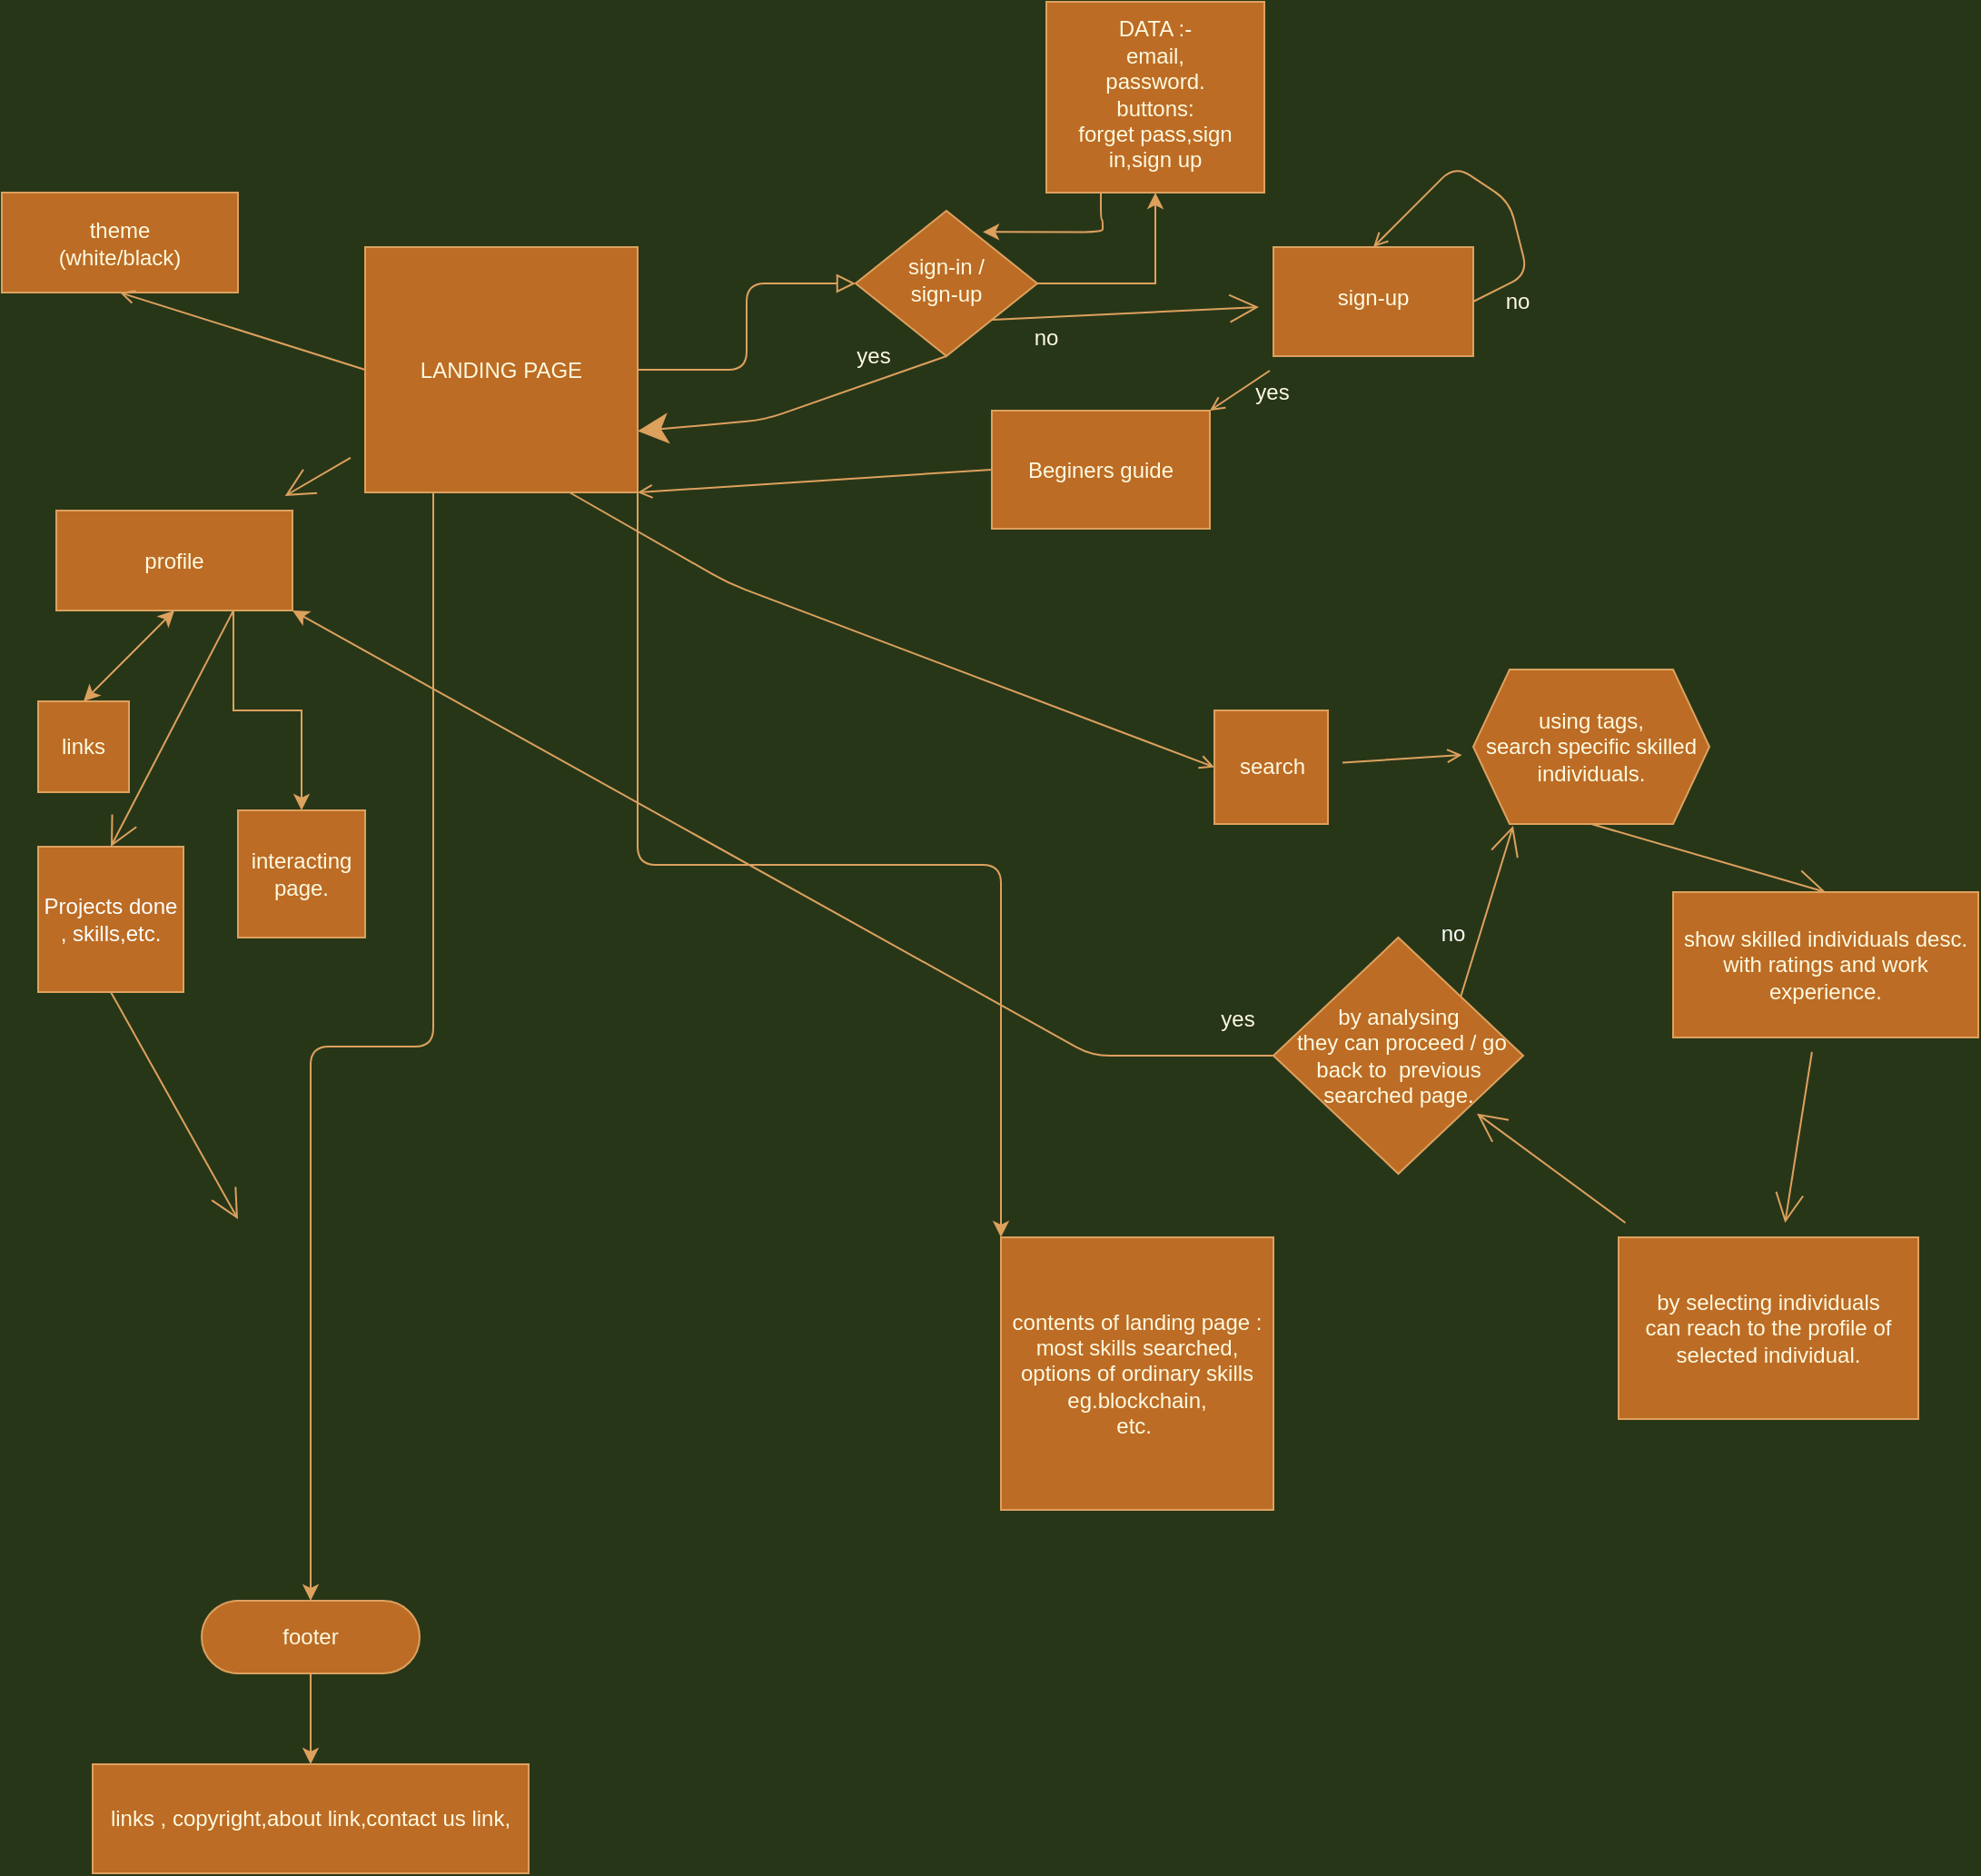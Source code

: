 <mxfile version="15.3.7" type="github">
  <diagram id="C5RBs43oDa-KdzZeNtuy" name="Page-1">
    <mxGraphModel dx="1736" dy="964" grid="1" gridSize="10" guides="1" tooltips="1" connect="1" arrows="1" fold="1" page="1" pageScale="1" pageWidth="1169" pageHeight="1654" background="#283618" math="0" shadow="0">
      <root>
        <mxCell id="WIyWlLk6GJQsqaUBKTNV-0" />
        <mxCell id="WIyWlLk6GJQsqaUBKTNV-1" parent="WIyWlLk6GJQsqaUBKTNV-0" />
        <mxCell id="LcvHuHoWbDxBW1VOArnz-20" value="theme&lt;br&gt;(white/black)" style="whiteSpace=wrap;html=1;hachureGap=4;pointerEvents=0;fontColor=#FEFAE0;strokeColor=#DDA15E;fillColor=#BC6C25;arcSize=50;" parent="WIyWlLk6GJQsqaUBKTNV-1" vertex="1">
          <mxGeometry x="10" y="305" width="130" height="55" as="geometry" />
        </mxCell>
        <mxCell id="LcvHuHoWbDxBW1VOArnz-49" style="edgeStyle=none;orthogonalLoop=1;jettySize=auto;html=1;fontColor=#FEFAE0;endArrow=open;sourcePerimeterSpacing=8;targetPerimeterSpacing=8;strokeColor=#DDA15E;fillColor=#BC6C25;entryX=0;entryY=0.5;entryDx=0;entryDy=0;exitX=0.75;exitY=1;exitDx=0;exitDy=0;labelBackgroundColor=#283618;" parent="WIyWlLk6GJQsqaUBKTNV-1" source="LcvHuHoWbDxBW1VOArnz-36" target="LcvHuHoWbDxBW1VOArnz-25" edge="1">
          <mxGeometry relative="1" as="geometry">
            <mxPoint x="460" y="590" as="sourcePoint" />
            <mxPoint x="500" y="580" as="targetPoint" />
            <Array as="points">
              <mxPoint x="410" y="520" />
            </Array>
          </mxGeometry>
        </mxCell>
        <mxCell id="LcvHuHoWbDxBW1VOArnz-51" value="" style="edgeStyle=none;orthogonalLoop=1;jettySize=auto;html=1;fontColor=#FEFAE0;endArrow=open;sourcePerimeterSpacing=8;targetPerimeterSpacing=8;strokeColor=#DDA15E;fillColor=#BC6C25;labelBackgroundColor=#283618;" parent="WIyWlLk6GJQsqaUBKTNV-1" source="LcvHuHoWbDxBW1VOArnz-25" target="LcvHuHoWbDxBW1VOArnz-50" edge="1">
          <mxGeometry relative="1" as="geometry" />
        </mxCell>
        <mxCell id="LcvHuHoWbDxBW1VOArnz-25" value="search" style="whiteSpace=wrap;html=1;aspect=fixed;hachureGap=4;pointerEvents=0;fontColor=#FEFAE0;strokeColor=#DDA15E;fillColor=#BC6C25;" parent="WIyWlLk6GJQsqaUBKTNV-1" vertex="1">
          <mxGeometry x="677.5" y="590" width="62.5" height="62.5" as="geometry" />
        </mxCell>
        <mxCell id="LcvHuHoWbDxBW1VOArnz-29" value="" style="html=1;jettySize=auto;orthogonalLoop=1;fontSize=11;endArrow=block;endFill=0;endSize=8;strokeWidth=1;shadow=0;labelBackgroundColor=none;edgeStyle=orthogonalEdgeStyle;strokeColor=#DDA15E;fontColor=#FEFAE0;exitX=1;exitY=0.5;exitDx=0;exitDy=0;" parent="WIyWlLk6GJQsqaUBKTNV-1" source="LcvHuHoWbDxBW1VOArnz-36" target="LcvHuHoWbDxBW1VOArnz-31" edge="1">
          <mxGeometry relative="1" as="geometry">
            <mxPoint x="320" y="395" as="sourcePoint" />
          </mxGeometry>
        </mxCell>
        <mxCell id="LcvHuHoWbDxBW1VOArnz-30" value="" style="edgeStyle=none;orthogonalLoop=1;jettySize=auto;html=1;fontColor=#FEFAE0;endArrow=open;startSize=14;endSize=14;sourcePerimeterSpacing=8;targetPerimeterSpacing=8;strokeColor=#DDA15E;fillColor=#BC6C25;labelBackgroundColor=#283618;exitX=1;exitY=1;exitDx=0;exitDy=0;" parent="WIyWlLk6GJQsqaUBKTNV-1" source="LcvHuHoWbDxBW1VOArnz-31" target="LcvHuHoWbDxBW1VOArnz-34" edge="1">
          <mxGeometry relative="1" as="geometry" />
        </mxCell>
        <mxCell id="eBmody1IOq-LgtZGV7bU-10" value="" style="edgeStyle=orthogonalEdgeStyle;rounded=0;orthogonalLoop=1;jettySize=auto;html=1;startSize=30;strokeColor=#DDA15E;labelBackgroundColor=#283618;fontColor=#FEFAE0;" edge="1" parent="WIyWlLk6GJQsqaUBKTNV-1" source="LcvHuHoWbDxBW1VOArnz-31" target="eBmody1IOq-LgtZGV7bU-9">
          <mxGeometry relative="1" as="geometry" />
        </mxCell>
        <mxCell id="LcvHuHoWbDxBW1VOArnz-31" value="sign-in /&lt;br&gt;sign-up&lt;br&gt;" style="rhombus;whiteSpace=wrap;html=1;shadow=0;fontFamily=Helvetica;fontSize=12;align=center;strokeWidth=1;spacing=6;spacingTop=-4;fillColor=#BC6C25;strokeColor=#DDA15E;fontColor=#FEFAE0;" parent="WIyWlLk6GJQsqaUBKTNV-1" vertex="1">
          <mxGeometry x="480" y="315" width="100" height="80" as="geometry" />
        </mxCell>
        <mxCell id="LcvHuHoWbDxBW1VOArnz-32" value="yes&lt;br&gt;" style="text;html=1;strokeColor=none;fillColor=none;align=center;verticalAlign=middle;whiteSpace=wrap;hachureGap=4;pointerEvents=0;fontColor=#FEFAE0;" parent="WIyWlLk6GJQsqaUBKTNV-1" vertex="1">
          <mxGeometry x="470" y="385" width="40" height="20" as="geometry" />
        </mxCell>
        <mxCell id="LcvHuHoWbDxBW1VOArnz-33" value="" style="edgeStyle=none;orthogonalLoop=1;jettySize=auto;html=1;fontColor=#FEFAE0;endArrow=open;sourcePerimeterSpacing=8;targetPerimeterSpacing=8;strokeColor=#DDA15E;fillColor=#BC6C25;entryX=1;entryY=0;entryDx=0;entryDy=0;labelBackgroundColor=#283618;" parent="WIyWlLk6GJQsqaUBKTNV-1" source="LcvHuHoWbDxBW1VOArnz-34" target="LcvHuHoWbDxBW1VOArnz-52" edge="1">
          <mxGeometry relative="1" as="geometry">
            <mxPoint x="530" y="510" as="targetPoint" />
          </mxGeometry>
        </mxCell>
        <mxCell id="LcvHuHoWbDxBW1VOArnz-45" value="" style="edgeStyle=none;orthogonalLoop=1;jettySize=auto;html=1;fontColor=#FEFAE0;endArrow=open;sourcePerimeterSpacing=8;targetPerimeterSpacing=8;strokeColor=#DDA15E;fillColor=#BC6C25;entryX=0.5;entryY=0;entryDx=0;entryDy=0;exitX=1;exitY=0.5;exitDx=0;exitDy=0;labelBackgroundColor=#283618;" parent="WIyWlLk6GJQsqaUBKTNV-1" source="LcvHuHoWbDxBW1VOArnz-34" target="LcvHuHoWbDxBW1VOArnz-34" edge="1">
          <mxGeometry relative="1" as="geometry">
            <mxPoint x="718" y="360" as="targetPoint" />
            <Array as="points">
              <mxPoint x="850" y="350" />
              <mxPoint x="840" y="310" />
              <mxPoint x="810" y="290" />
            </Array>
          </mxGeometry>
        </mxCell>
        <mxCell id="LcvHuHoWbDxBW1VOArnz-34" value="sign-up" style="whiteSpace=wrap;html=1;shadow=0;fontColor=#FEFAE0;strokeColor=#DDA15E;strokeWidth=1;fillColor=#BC6C25;spacing=6;spacingTop=-4;" parent="WIyWlLk6GJQsqaUBKTNV-1" vertex="1">
          <mxGeometry x="710" y="335" width="110" height="60" as="geometry" />
        </mxCell>
        <mxCell id="LcvHuHoWbDxBW1VOArnz-35" value="" style="edgeStyle=none;orthogonalLoop=1;jettySize=auto;html=1;fontColor=#FEFAE0;endArrow=open;startSize=14;endSize=14;sourcePerimeterSpacing=8;targetPerimeterSpacing=8;strokeColor=#DDA15E;fillColor=#BC6C25;labelBackgroundColor=#283618;" parent="WIyWlLk6GJQsqaUBKTNV-1" source="LcvHuHoWbDxBW1VOArnz-36" target="LcvHuHoWbDxBW1VOArnz-40" edge="1">
          <mxGeometry relative="1" as="geometry" />
        </mxCell>
        <mxCell id="LcvHuHoWbDxBW1VOArnz-46" style="edgeStyle=none;orthogonalLoop=1;jettySize=auto;html=1;exitX=0;exitY=0.5;exitDx=0;exitDy=0;fontColor=#FEFAE0;endArrow=open;sourcePerimeterSpacing=8;targetPerimeterSpacing=8;strokeColor=#DDA15E;fillColor=#BC6C25;entryX=0.5;entryY=1;entryDx=0;entryDy=0;labelBackgroundColor=#283618;" parent="WIyWlLk6GJQsqaUBKTNV-1" source="LcvHuHoWbDxBW1VOArnz-36" target="LcvHuHoWbDxBW1VOArnz-20" edge="1">
          <mxGeometry relative="1" as="geometry">
            <mxPoint x="275" y="310" as="targetPoint" />
          </mxGeometry>
        </mxCell>
        <mxCell id="LcvHuHoWbDxBW1VOArnz-53" style="edgeStyle=none;orthogonalLoop=1;jettySize=auto;html=1;exitX=0;exitY=0.5;exitDx=0;exitDy=0;fontColor=#FEFAE0;endArrow=open;sourcePerimeterSpacing=8;targetPerimeterSpacing=8;strokeColor=#DDA15E;fillColor=#BC6C25;entryX=1;entryY=1;entryDx=0;entryDy=0;labelBackgroundColor=#283618;" parent="WIyWlLk6GJQsqaUBKTNV-1" source="LcvHuHoWbDxBW1VOArnz-52" target="LcvHuHoWbDxBW1VOArnz-36" edge="1">
          <mxGeometry relative="1" as="geometry">
            <mxPoint x="380" y="500" as="targetPoint" />
          </mxGeometry>
        </mxCell>
        <mxCell id="eBmody1IOq-LgtZGV7bU-22" style="edgeStyle=orthogonalEdgeStyle;curved=0;rounded=1;sketch=0;orthogonalLoop=1;jettySize=auto;html=1;exitX=0.25;exitY=1;exitDx=0;exitDy=0;fontColor=#FEFAE0;strokeColor=#DDA15E;fillColor=#BC6C25;entryX=0.5;entryY=0;entryDx=0;entryDy=0;" edge="1" parent="WIyWlLk6GJQsqaUBKTNV-1" source="LcvHuHoWbDxBW1VOArnz-36" target="eBmody1IOq-LgtZGV7bU-23">
          <mxGeometry relative="1" as="geometry">
            <mxPoint x="320" y="710" as="targetPoint" />
          </mxGeometry>
        </mxCell>
        <mxCell id="eBmody1IOq-LgtZGV7bU-39" style="edgeStyle=orthogonalEdgeStyle;curved=0;rounded=1;sketch=0;orthogonalLoop=1;jettySize=auto;html=1;fontColor=#FEFAE0;strokeColor=#DDA15E;fillColor=#BC6C25;entryX=0;entryY=0;entryDx=0;entryDy=0;exitX=1;exitY=1;exitDx=0;exitDy=0;" edge="1" parent="WIyWlLk6GJQsqaUBKTNV-1" source="LcvHuHoWbDxBW1VOArnz-36" target="eBmody1IOq-LgtZGV7bU-40">
          <mxGeometry relative="1" as="geometry">
            <mxPoint x="585.0" y="930" as="targetPoint" />
          </mxGeometry>
        </mxCell>
        <mxCell id="LcvHuHoWbDxBW1VOArnz-36" value="LANDING PAGE" style="whiteSpace=wrap;html=1;hachureGap=4;pointerEvents=0;fontColor=#FEFAE0;strokeColor=#DDA15E;fillColor=#BC6C25;" parent="WIyWlLk6GJQsqaUBKTNV-1" vertex="1">
          <mxGeometry x="210" y="335" width="150" height="135" as="geometry" />
        </mxCell>
        <mxCell id="LcvHuHoWbDxBW1VOArnz-37" value="no&lt;br&gt;" style="text;html=1;strokeColor=none;fillColor=none;align=center;verticalAlign=middle;whiteSpace=wrap;hachureGap=4;pointerEvents=0;fontColor=#FEFAE0;" parent="WIyWlLk6GJQsqaUBKTNV-1" vertex="1">
          <mxGeometry x="565" y="375" width="40" height="20" as="geometry" />
        </mxCell>
        <mxCell id="LcvHuHoWbDxBW1VOArnz-38" value="yes&lt;br&gt;" style="text;html=1;align=center;verticalAlign=middle;resizable=0;points=[];autosize=1;strokeColor=none;fillColor=none;fontColor=#FEFAE0;" parent="WIyWlLk6GJQsqaUBKTNV-1" vertex="1">
          <mxGeometry x="693.75" y="405" width="30" height="20" as="geometry" />
        </mxCell>
        <mxCell id="LcvHuHoWbDxBW1VOArnz-39" value="no&lt;br&gt;" style="text;html=1;align=center;verticalAlign=middle;resizable=0;points=[];autosize=1;strokeColor=none;fillColor=none;fontColor=#FEFAE0;" parent="WIyWlLk6GJQsqaUBKTNV-1" vertex="1">
          <mxGeometry x="829" y="355" width="30" height="20" as="geometry" />
        </mxCell>
        <mxCell id="8aZUzSBgcshO3j6YFhV9-7" style="edgeStyle=none;orthogonalLoop=1;jettySize=auto;html=1;exitX=0.75;exitY=1;exitDx=0;exitDy=0;endArrow=open;startSize=14;endSize=14;sourcePerimeterSpacing=8;targetPerimeterSpacing=8;strokeColor=#DDA15E;entryX=0.5;entryY=0;entryDx=0;entryDy=0;fontColor=#FEFAE0;labelBackgroundColor=#283618;" parent="WIyWlLk6GJQsqaUBKTNV-1" source="LcvHuHoWbDxBW1VOArnz-40" target="8aZUzSBgcshO3j6YFhV9-8" edge="1">
          <mxGeometry relative="1" as="geometry">
            <mxPoint x="160" y="580" as="targetPoint" />
          </mxGeometry>
        </mxCell>
        <mxCell id="eBmody1IOq-LgtZGV7bU-16" style="edgeStyle=orthogonalEdgeStyle;rounded=0;orthogonalLoop=1;jettySize=auto;html=1;exitX=0.75;exitY=1;exitDx=0;exitDy=0;startSize=30;strokeColor=#DDA15E;labelBackgroundColor=#283618;fontColor=#FEFAE0;" edge="1" parent="WIyWlLk6GJQsqaUBKTNV-1" source="LcvHuHoWbDxBW1VOArnz-40" target="8aZUzSBgcshO3j6YFhV9-5">
          <mxGeometry relative="1" as="geometry">
            <mxPoint x="160" y="670" as="targetPoint" />
          </mxGeometry>
        </mxCell>
        <mxCell id="LcvHuHoWbDxBW1VOArnz-40" value="profile&lt;br&gt;" style="whiteSpace=wrap;html=1;hachureGap=4;pointerEvents=0;fontColor=#FEFAE0;strokeColor=#DDA15E;fillColor=#BC6C25;arcSize=50;" parent="WIyWlLk6GJQsqaUBKTNV-1" vertex="1">
          <mxGeometry x="40" y="480" width="130" height="55" as="geometry" />
        </mxCell>
        <mxCell id="LcvHuHoWbDxBW1VOArnz-41" value="" style="endArrow=classic;html=1;fontColor=#FEFAE0;startSize=14;endSize=14;sourcePerimeterSpacing=8;targetPerimeterSpacing=8;strokeColor=#DDA15E;fillColor=#BC6C25;exitX=0.5;exitY=1;exitDx=0;exitDy=0;entryX=1;entryY=0.75;entryDx=0;entryDy=0;labelBackgroundColor=#283618;" parent="WIyWlLk6GJQsqaUBKTNV-1" source="LcvHuHoWbDxBW1VOArnz-31" target="LcvHuHoWbDxBW1VOArnz-36" edge="1">
          <mxGeometry width="50" height="50" relative="1" as="geometry">
            <mxPoint x="430" y="505" as="sourcePoint" />
            <mxPoint x="480" y="455" as="targetPoint" />
            <Array as="points">
              <mxPoint x="430" y="430" />
            </Array>
          </mxGeometry>
        </mxCell>
        <mxCell id="LcvHuHoWbDxBW1VOArnz-42" value="links" style="whiteSpace=wrap;html=1;aspect=fixed;hachureGap=4;pointerEvents=0;fontColor=#FEFAE0;strokeColor=#DDA15E;fillColor=#BC6C25;" parent="WIyWlLk6GJQsqaUBKTNV-1" vertex="1">
          <mxGeometry x="30" y="585" width="50" height="50" as="geometry" />
        </mxCell>
        <mxCell id="LcvHuHoWbDxBW1VOArnz-43" value="" style="endArrow=classic;startArrow=classic;html=1;fontColor=#FEFAE0;sourcePerimeterSpacing=8;targetPerimeterSpacing=8;strokeColor=#DDA15E;fillColor=#BC6C25;exitX=0.5;exitY=0;exitDx=0;exitDy=0;entryX=0.5;entryY=1;entryDx=0;entryDy=0;labelBackgroundColor=#283618;" parent="WIyWlLk6GJQsqaUBKTNV-1" source="LcvHuHoWbDxBW1VOArnz-42" target="LcvHuHoWbDxBW1VOArnz-40" edge="1">
          <mxGeometry width="50" height="50" relative="1" as="geometry">
            <mxPoint x="430" y="605" as="sourcePoint" />
            <mxPoint x="125" y="530" as="targetPoint" />
          </mxGeometry>
        </mxCell>
        <mxCell id="8aZUzSBgcshO3j6YFhV9-0" style="edgeStyle=none;orthogonalLoop=1;jettySize=auto;html=1;exitX=0.5;exitY=1;exitDx=0;exitDy=0;entryX=0.5;entryY=0;entryDx=0;entryDy=0;endArrow=open;startSize=14;endSize=14;sourcePerimeterSpacing=8;targetPerimeterSpacing=8;fillColor=#BC6C25;strokeColor=#DDA15E;fontColor=#FEFAE0;labelBackgroundColor=#283618;" parent="WIyWlLk6GJQsqaUBKTNV-1" source="LcvHuHoWbDxBW1VOArnz-50" target="LcvHuHoWbDxBW1VOArnz-55" edge="1">
          <mxGeometry relative="1" as="geometry" />
        </mxCell>
        <mxCell id="LcvHuHoWbDxBW1VOArnz-50" value="using tags,&lt;br&gt;search specific skilled&lt;br&gt;individuals." style="shape=hexagon;perimeter=hexagonPerimeter2;whiteSpace=wrap;html=1;fixedSize=1;fontColor=#FEFAE0;strokeColor=#DDA15E;fillColor=#BC6C25;hachureGap=4;" parent="WIyWlLk6GJQsqaUBKTNV-1" vertex="1">
          <mxGeometry x="820" y="567.5" width="130" height="85" as="geometry" />
        </mxCell>
        <mxCell id="LcvHuHoWbDxBW1VOArnz-52" value="Beginers guide" style="whiteSpace=wrap;html=1;hachureGap=4;pointerEvents=0;fontColor=#FEFAE0;strokeColor=#DDA15E;fillColor=#BC6C25;arcSize=0;" parent="WIyWlLk6GJQsqaUBKTNV-1" vertex="1">
          <mxGeometry x="555" y="425" width="120" height="65" as="geometry" />
        </mxCell>
        <mxCell id="8aZUzSBgcshO3j6YFhV9-2" value="" style="edgeStyle=none;orthogonalLoop=1;jettySize=auto;html=1;endArrow=open;startSize=14;endSize=14;sourcePerimeterSpacing=8;targetPerimeterSpacing=8;strokeColor=#DDA15E;fontColor=#FEFAE0;labelBackgroundColor=#283618;" parent="WIyWlLk6GJQsqaUBKTNV-1" source="LcvHuHoWbDxBW1VOArnz-55" target="8aZUzSBgcshO3j6YFhV9-1" edge="1">
          <mxGeometry relative="1" as="geometry" />
        </mxCell>
        <mxCell id="LcvHuHoWbDxBW1VOArnz-55" value="show skilled individuals desc.&lt;br&gt;with ratings and work experience." style="whiteSpace=wrap;html=1;hachureGap=4;pointerEvents=0;fontColor=#FEFAE0;strokeColor=#DDA15E;fillColor=#BC6C25;arcSize=50;" parent="WIyWlLk6GJQsqaUBKTNV-1" vertex="1">
          <mxGeometry x="930" y="690" width="168" height="80" as="geometry" />
        </mxCell>
        <mxCell id="8aZUzSBgcshO3j6YFhV9-4" value="" style="edgeStyle=none;orthogonalLoop=1;jettySize=auto;html=1;endArrow=open;startSize=14;endSize=14;sourcePerimeterSpacing=8;targetPerimeterSpacing=8;strokeColor=#DDA15E;fontColor=#FEFAE0;labelBackgroundColor=#283618;" parent="WIyWlLk6GJQsqaUBKTNV-1" source="8aZUzSBgcshO3j6YFhV9-1" target="8aZUzSBgcshO3j6YFhV9-3" edge="1">
          <mxGeometry relative="1" as="geometry" />
        </mxCell>
        <mxCell id="8aZUzSBgcshO3j6YFhV9-1" value="by selecting individuals&lt;br&gt;can reach to the profile of selected individual." style="whiteSpace=wrap;html=1;fontColor=#FEFAE0;strokeColor=#DDA15E;fillColor=#BC6C25;arcSize=50;hachureGap=4;" parent="WIyWlLk6GJQsqaUBKTNV-1" vertex="1">
          <mxGeometry x="900" y="880" width="165" height="100" as="geometry" />
        </mxCell>
        <mxCell id="8aZUzSBgcshO3j6YFhV9-9" style="edgeStyle=none;orthogonalLoop=1;jettySize=auto;html=1;exitX=1;exitY=0;exitDx=0;exitDy=0;entryX=0.169;entryY=1.012;entryDx=0;entryDy=0;entryPerimeter=0;endArrow=open;startSize=14;endSize=14;sourcePerimeterSpacing=8;targetPerimeterSpacing=8;strokeColor=#DDA15E;fontColor=#FEFAE0;labelBackgroundColor=#283618;" parent="WIyWlLk6GJQsqaUBKTNV-1" source="8aZUzSBgcshO3j6YFhV9-3" target="LcvHuHoWbDxBW1VOArnz-50" edge="1">
          <mxGeometry relative="1" as="geometry" />
        </mxCell>
        <mxCell id="8aZUzSBgcshO3j6YFhV9-3" value="by analysing&lt;br&gt;&amp;nbsp;they can proceed / go back to&amp;nbsp; previous&lt;br&gt;searched&amp;nbsp;page." style="rhombus;whiteSpace=wrap;html=1;fontColor=#FEFAE0;strokeColor=#DDA15E;fillColor=#BC6C25;arcSize=0;hachureGap=4;" parent="WIyWlLk6GJQsqaUBKTNV-1" vertex="1">
          <mxGeometry x="710" y="715" width="137.5" height="130" as="geometry" />
        </mxCell>
        <mxCell id="8aZUzSBgcshO3j6YFhV9-5" value="interacting page." style="whiteSpace=wrap;html=1;aspect=fixed;hachureGap=4;pointerEvents=0;fillColor=#BC6C25;strokeColor=#DDA15E;fontColor=#FEFAE0;" parent="WIyWlLk6GJQsqaUBKTNV-1" vertex="1">
          <mxGeometry x="140" y="645" width="70" height="70" as="geometry" />
        </mxCell>
        <mxCell id="8aZUzSBgcshO3j6YFhV9-13" style="edgeStyle=none;orthogonalLoop=1;jettySize=auto;html=1;exitX=0.5;exitY=1;exitDx=0;exitDy=0;endArrow=open;startSize=14;endSize=14;sourcePerimeterSpacing=8;targetPerimeterSpacing=8;strokeColor=#DDA15E;fontColor=#FEFAE0;labelBackgroundColor=#283618;" parent="WIyWlLk6GJQsqaUBKTNV-1" source="8aZUzSBgcshO3j6YFhV9-8" edge="1">
          <mxGeometry relative="1" as="geometry">
            <mxPoint x="140" y="870" as="targetPoint" />
          </mxGeometry>
        </mxCell>
        <mxCell id="8aZUzSBgcshO3j6YFhV9-8" value="&lt;font color=&quot;#ffffff&quot;&gt;Projects done&lt;br&gt;, skills,etc.&lt;br&gt;&lt;/font&gt;" style="whiteSpace=wrap;html=1;aspect=fixed;hachureGap=4;pointerEvents=0;strokeColor=#DDA15E;fillColor=#BC6C25;fontColor=#FEFAE0;" parent="WIyWlLk6GJQsqaUBKTNV-1" vertex="1">
          <mxGeometry x="30" y="665" width="80" height="80" as="geometry" />
        </mxCell>
        <mxCell id="8aZUzSBgcshO3j6YFhV9-18" value="&lt;font color=&quot;#ffffff&quot;&gt;no&lt;br&gt;&lt;br&gt;&lt;/font&gt;" style="text;html=1;align=center;verticalAlign=middle;whiteSpace=wrap;hachureGap=4;pointerEvents=0;fontColor=#FEFAE0;" parent="WIyWlLk6GJQsqaUBKTNV-1" vertex="1">
          <mxGeometry x="789" y="710" width="40" height="20" as="geometry" />
        </mxCell>
        <mxCell id="eBmody1IOq-LgtZGV7bU-33" style="edgeStyle=orthogonalEdgeStyle;curved=0;rounded=1;sketch=0;orthogonalLoop=1;jettySize=auto;html=1;exitX=0.25;exitY=1;exitDx=0;exitDy=0;fontColor=#FEFAE0;strokeColor=#DDA15E;fillColor=#BC6C25;entryX=0.7;entryY=0.146;entryDx=0;entryDy=0;entryPerimeter=0;" edge="1" parent="WIyWlLk6GJQsqaUBKTNV-1" source="eBmody1IOq-LgtZGV7bU-9" target="LcvHuHoWbDxBW1VOArnz-31">
          <mxGeometry relative="1" as="geometry">
            <mxPoint x="600" y="340" as="targetPoint" />
            <Array as="points">
              <mxPoint x="615" y="320" />
              <mxPoint x="616" y="327" />
            </Array>
          </mxGeometry>
        </mxCell>
        <mxCell id="eBmody1IOq-LgtZGV7bU-9" value="&lt;span&gt;DATA :-&lt;/span&gt;&lt;br&gt;&lt;span&gt;email,&lt;/span&gt;&lt;br&gt;&lt;span&gt;password.&lt;/span&gt;&lt;br&gt;&lt;span&gt;buttons:&lt;/span&gt;&lt;br&gt;&lt;span&gt;forget pass,sign in,sign up&lt;/span&gt;" style="whiteSpace=wrap;html=1;shadow=0;fontColor=#FEFAE0;strokeColor=#DDA15E;strokeWidth=1;fillColor=#BC6C25;spacing=6;spacingTop=-4;" vertex="1" parent="WIyWlLk6GJQsqaUBKTNV-1">
          <mxGeometry x="585" y="200" width="120" height="105" as="geometry" />
        </mxCell>
        <mxCell id="eBmody1IOq-LgtZGV7bU-14" value="" style="endArrow=classic;html=1;startSize=30;strokeColor=#DDA15E;entryX=1;entryY=1;entryDx=0;entryDy=0;exitX=0;exitY=0.5;exitDx=0;exitDy=0;labelBackgroundColor=#283618;fontColor=#FEFAE0;" edge="1" parent="WIyWlLk6GJQsqaUBKTNV-1" source="8aZUzSBgcshO3j6YFhV9-3" target="LcvHuHoWbDxBW1VOArnz-40">
          <mxGeometry width="50" height="50" relative="1" as="geometry">
            <mxPoint x="470" y="860" as="sourcePoint" />
            <mxPoint x="160" y="570" as="targetPoint" />
            <Array as="points">
              <mxPoint x="610" y="780" />
            </Array>
          </mxGeometry>
        </mxCell>
        <mxCell id="eBmody1IOq-LgtZGV7bU-25" value="" style="edgeStyle=orthogonalEdgeStyle;curved=0;rounded=1;sketch=0;orthogonalLoop=1;jettySize=auto;html=1;fontColor=#FEFAE0;strokeColor=#DDA15E;fillColor=#BC6C25;" edge="1" parent="WIyWlLk6GJQsqaUBKTNV-1" source="eBmody1IOq-LgtZGV7bU-23" target="eBmody1IOq-LgtZGV7bU-24">
          <mxGeometry relative="1" as="geometry" />
        </mxCell>
        <mxCell id="eBmody1IOq-LgtZGV7bU-23" value="footer" style="rounded=1;whiteSpace=wrap;html=1;sketch=0;fontColor=#FEFAE0;strokeColor=#DDA15E;fillColor=#BC6C25;arcSize=50;" vertex="1" parent="WIyWlLk6GJQsqaUBKTNV-1">
          <mxGeometry x="120" y="1080" width="120" height="40" as="geometry" />
        </mxCell>
        <mxCell id="eBmody1IOq-LgtZGV7bU-24" value="links , copyright,about link,contact us link," style="rounded=1;whiteSpace=wrap;html=1;sketch=0;fontColor=#FEFAE0;strokeColor=#DDA15E;fillColor=#BC6C25;arcSize=0;" vertex="1" parent="WIyWlLk6GJQsqaUBKTNV-1">
          <mxGeometry x="60" y="1170" width="240" height="60" as="geometry" />
        </mxCell>
        <mxCell id="eBmody1IOq-LgtZGV7bU-28" value="yes" style="text;html=1;align=center;verticalAlign=middle;resizable=0;points=[];autosize=1;strokeColor=none;fillColor=none;fontColor=#FEFAE0;" vertex="1" parent="WIyWlLk6GJQsqaUBKTNV-1">
          <mxGeometry x="675" y="750" width="30" height="20" as="geometry" />
        </mxCell>
        <mxCell id="eBmody1IOq-LgtZGV7bU-40" value="contents of landing page :&lt;br&gt;most skills searched,&lt;br&gt;options of ordinary skills eg.blockchain,&lt;br&gt;etc.&amp;nbsp;" style="whiteSpace=wrap;html=1;aspect=fixed;rounded=0;sketch=0;fontColor=#FEFAE0;strokeColor=#DDA15E;fillColor=#BC6C25;" vertex="1" parent="WIyWlLk6GJQsqaUBKTNV-1">
          <mxGeometry x="560" y="880" width="150" height="150" as="geometry" />
        </mxCell>
      </root>
    </mxGraphModel>
  </diagram>
</mxfile>
